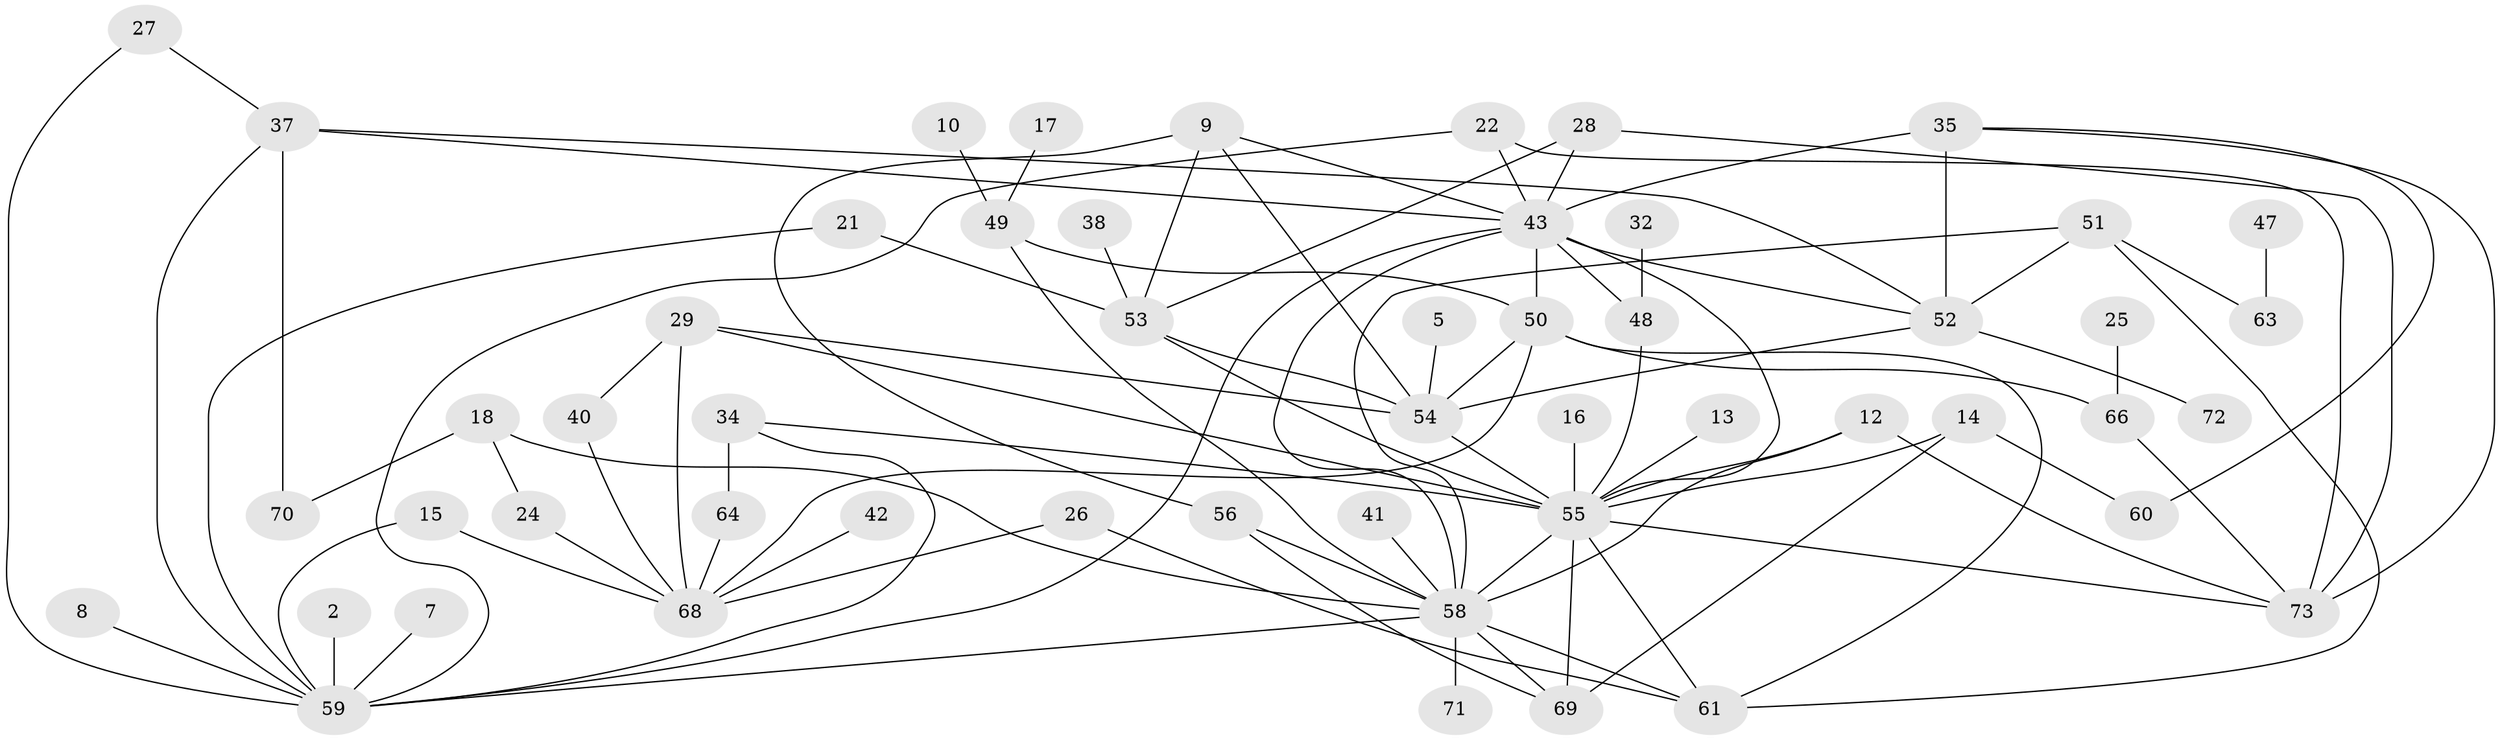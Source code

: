 // original degree distribution, {3: 0.22758620689655173, 8: 0.006896551724137931, 0: 0.12413793103448276, 6: 0.034482758620689655, 1: 0.22758620689655173, 4: 0.1310344827586207, 2: 0.20689655172413793, 5: 0.041379310344827586}
// Generated by graph-tools (version 1.1) at 2025/25/03/09/25 03:25:16]
// undirected, 53 vertices, 92 edges
graph export_dot {
graph [start="1"]
  node [color=gray90,style=filled];
  2;
  5;
  7;
  8;
  9;
  10;
  12;
  13;
  14;
  15;
  16;
  17;
  18;
  21;
  22;
  24;
  25;
  26;
  27;
  28;
  29;
  32;
  34;
  35;
  37;
  38;
  40;
  41;
  42;
  43;
  47;
  48;
  49;
  50;
  51;
  52;
  53;
  54;
  55;
  56;
  58;
  59;
  60;
  61;
  63;
  64;
  66;
  68;
  69;
  70;
  71;
  72;
  73;
  2 -- 59 [weight=2.0];
  5 -- 54 [weight=1.0];
  7 -- 59 [weight=1.0];
  8 -- 59 [weight=1.0];
  9 -- 43 [weight=1.0];
  9 -- 53 [weight=1.0];
  9 -- 54 [weight=1.0];
  9 -- 56 [weight=1.0];
  10 -- 49 [weight=1.0];
  12 -- 55 [weight=1.0];
  12 -- 58 [weight=1.0];
  12 -- 73 [weight=1.0];
  13 -- 55 [weight=1.0];
  14 -- 55 [weight=1.0];
  14 -- 60 [weight=1.0];
  14 -- 69 [weight=1.0];
  15 -- 59 [weight=1.0];
  15 -- 68 [weight=1.0];
  16 -- 55 [weight=1.0];
  17 -- 49 [weight=1.0];
  18 -- 24 [weight=1.0];
  18 -- 58 [weight=1.0];
  18 -- 70 [weight=1.0];
  21 -- 53 [weight=1.0];
  21 -- 59 [weight=1.0];
  22 -- 43 [weight=1.0];
  22 -- 59 [weight=1.0];
  22 -- 73 [weight=1.0];
  24 -- 68 [weight=1.0];
  25 -- 66 [weight=1.0];
  26 -- 61 [weight=1.0];
  26 -- 68 [weight=1.0];
  27 -- 37 [weight=1.0];
  27 -- 59 [weight=1.0];
  28 -- 43 [weight=1.0];
  28 -- 53 [weight=1.0];
  28 -- 73 [weight=1.0];
  29 -- 40 [weight=1.0];
  29 -- 54 [weight=1.0];
  29 -- 55 [weight=1.0];
  29 -- 68 [weight=1.0];
  32 -- 48 [weight=1.0];
  34 -- 55 [weight=1.0];
  34 -- 59 [weight=1.0];
  34 -- 64 [weight=1.0];
  35 -- 43 [weight=1.0];
  35 -- 52 [weight=2.0];
  35 -- 60 [weight=1.0];
  35 -- 73 [weight=1.0];
  37 -- 43 [weight=1.0];
  37 -- 52 [weight=1.0];
  37 -- 59 [weight=1.0];
  37 -- 70 [weight=1.0];
  38 -- 53 [weight=1.0];
  40 -- 68 [weight=1.0];
  41 -- 58 [weight=1.0];
  42 -- 68 [weight=1.0];
  43 -- 48 [weight=1.0];
  43 -- 50 [weight=1.0];
  43 -- 52 [weight=1.0];
  43 -- 55 [weight=1.0];
  43 -- 58 [weight=1.0];
  43 -- 59 [weight=1.0];
  47 -- 63 [weight=1.0];
  48 -- 55 [weight=1.0];
  49 -- 50 [weight=1.0];
  49 -- 58 [weight=1.0];
  50 -- 54 [weight=1.0];
  50 -- 61 [weight=1.0];
  50 -- 66 [weight=1.0];
  50 -- 68 [weight=1.0];
  51 -- 52 [weight=1.0];
  51 -- 58 [weight=1.0];
  51 -- 61 [weight=1.0];
  51 -- 63 [weight=1.0];
  52 -- 54 [weight=1.0];
  52 -- 72 [weight=1.0];
  53 -- 54 [weight=2.0];
  53 -- 55 [weight=1.0];
  54 -- 55 [weight=1.0];
  55 -- 58 [weight=1.0];
  55 -- 61 [weight=1.0];
  55 -- 69 [weight=1.0];
  55 -- 73 [weight=1.0];
  56 -- 58 [weight=1.0];
  56 -- 69 [weight=1.0];
  58 -- 59 [weight=1.0];
  58 -- 61 [weight=2.0];
  58 -- 69 [weight=1.0];
  58 -- 71 [weight=1.0];
  64 -- 68 [weight=1.0];
  66 -- 73 [weight=1.0];
}

